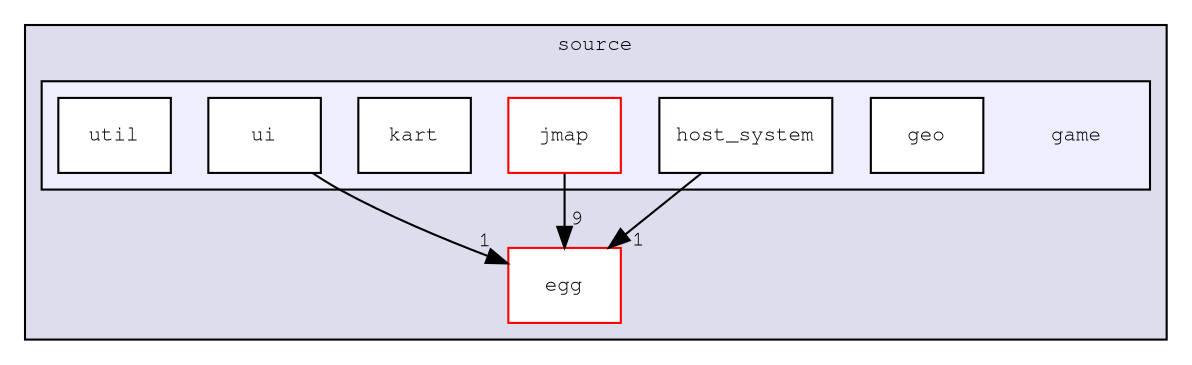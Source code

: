digraph "source/game" {
  compound=true
  node [ fontsize="10", fontname="FreeMono"];
  edge [ labelfontsize="10", labelfontname="FreeMono"];
  subgraph clusterdir_b2f33c71d4aa5e7af42a1ca61ff5af1b {
    graph [ bgcolor="#ddddee", pencolor="black", label="source" fontname="FreeMono", fontsize="10", URL="dir_b2f33c71d4aa5e7af42a1ca61ff5af1b.html"]
  dir_dfa3dd376ef284b4fe91688c4c5b67ec [shape=box label="egg" fillcolor="white" style="filled" color="red" URL="dir_dfa3dd376ef284b4fe91688c4c5b67ec.html"];
  subgraph clusterdir_9ea5017e8fa7189fb9af6fe82af05461 {
    graph [ bgcolor="#eeeeff", pencolor="black", label="" URL="dir_9ea5017e8fa7189fb9af6fe82af05461.html"];
    dir_9ea5017e8fa7189fb9af6fe82af05461 [shape=plaintext label="game"];
  dir_60279ab551deee43ead5f0018e1e0cee [shape=box label="geo" fillcolor="white" style="filled" URL="dir_60279ab551deee43ead5f0018e1e0cee.html"];
  dir_44b515eb409b2fb9e7cf4ac48543db6d [shape=box label="host_system" fillcolor="white" style="filled" URL="dir_44b515eb409b2fb9e7cf4ac48543db6d.html"];
  dir_b9b5969e874220c7e87ff359f954dfec [shape=box label="jmap" fillcolor="white" style="filled" color="red" URL="dir_b9b5969e874220c7e87ff359f954dfec.html"];
  dir_08f2e9109a3e9d1a5838c3cb9dd65cd4 [shape=box label="kart" fillcolor="white" style="filled" URL="dir_08f2e9109a3e9d1a5838c3cb9dd65cd4.html"];
  dir_e289bcd2df3e0c1b092339898d2b01ed [shape=box label="ui" fillcolor="white" style="filled" URL="dir_e289bcd2df3e0c1b092339898d2b01ed.html"];
  dir_d2ac5e19d2ea51b0d3946af4796bd5b8 [shape=box label="util" fillcolor="white" style="filled" URL="dir_d2ac5e19d2ea51b0d3946af4796bd5b8.html"];
  }
  }
  dir_44b515eb409b2fb9e7cf4ac48543db6d->dir_dfa3dd376ef284b4fe91688c4c5b67ec [headlabel="1", labeldistance=1.5 headhref="dir_000007_000001.html"];
  dir_b9b5969e874220c7e87ff359f954dfec->dir_dfa3dd376ef284b4fe91688c4c5b67ec [headlabel="9", labeldistance=1.5 headhref="dir_000008_000001.html"];
  dir_e289bcd2df3e0c1b092339898d2b01ed->dir_dfa3dd376ef284b4fe91688c4c5b67ec [headlabel="1", labeldistance=1.5 headhref="dir_000011_000001.html"];
}

